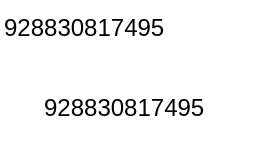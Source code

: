 <mxfile>
    <diagram id="9Hoz2_Og0VK1bXz5hvwG" name="ページ1">
        <mxGraphModel dx="728" dy="680" grid="1" gridSize="10" guides="1" tooltips="1" connect="1" arrows="1" fold="1" page="1" pageScale="1" pageWidth="827" pageHeight="1169" math="0" shadow="0">
            <root>
                <mxCell id="0"/>
                <mxCell id="1" parent="0"/>
                <mxCell id="3" value="928830817495" style="text;whiteSpace=wrap;html=1;" vertex="1" parent="1">
                    <mxGeometry x="320" y="300" width="110" height="30" as="geometry"/>
                </mxCell>
                <mxCell id="4" value="928830817495" style="text;whiteSpace=wrap;html=1;" vertex="1" parent="1">
                    <mxGeometry x="340" y="340" width="110" height="30" as="geometry"/>
                </mxCell>
            </root>
        </mxGraphModel>
    </diagram>
</mxfile>